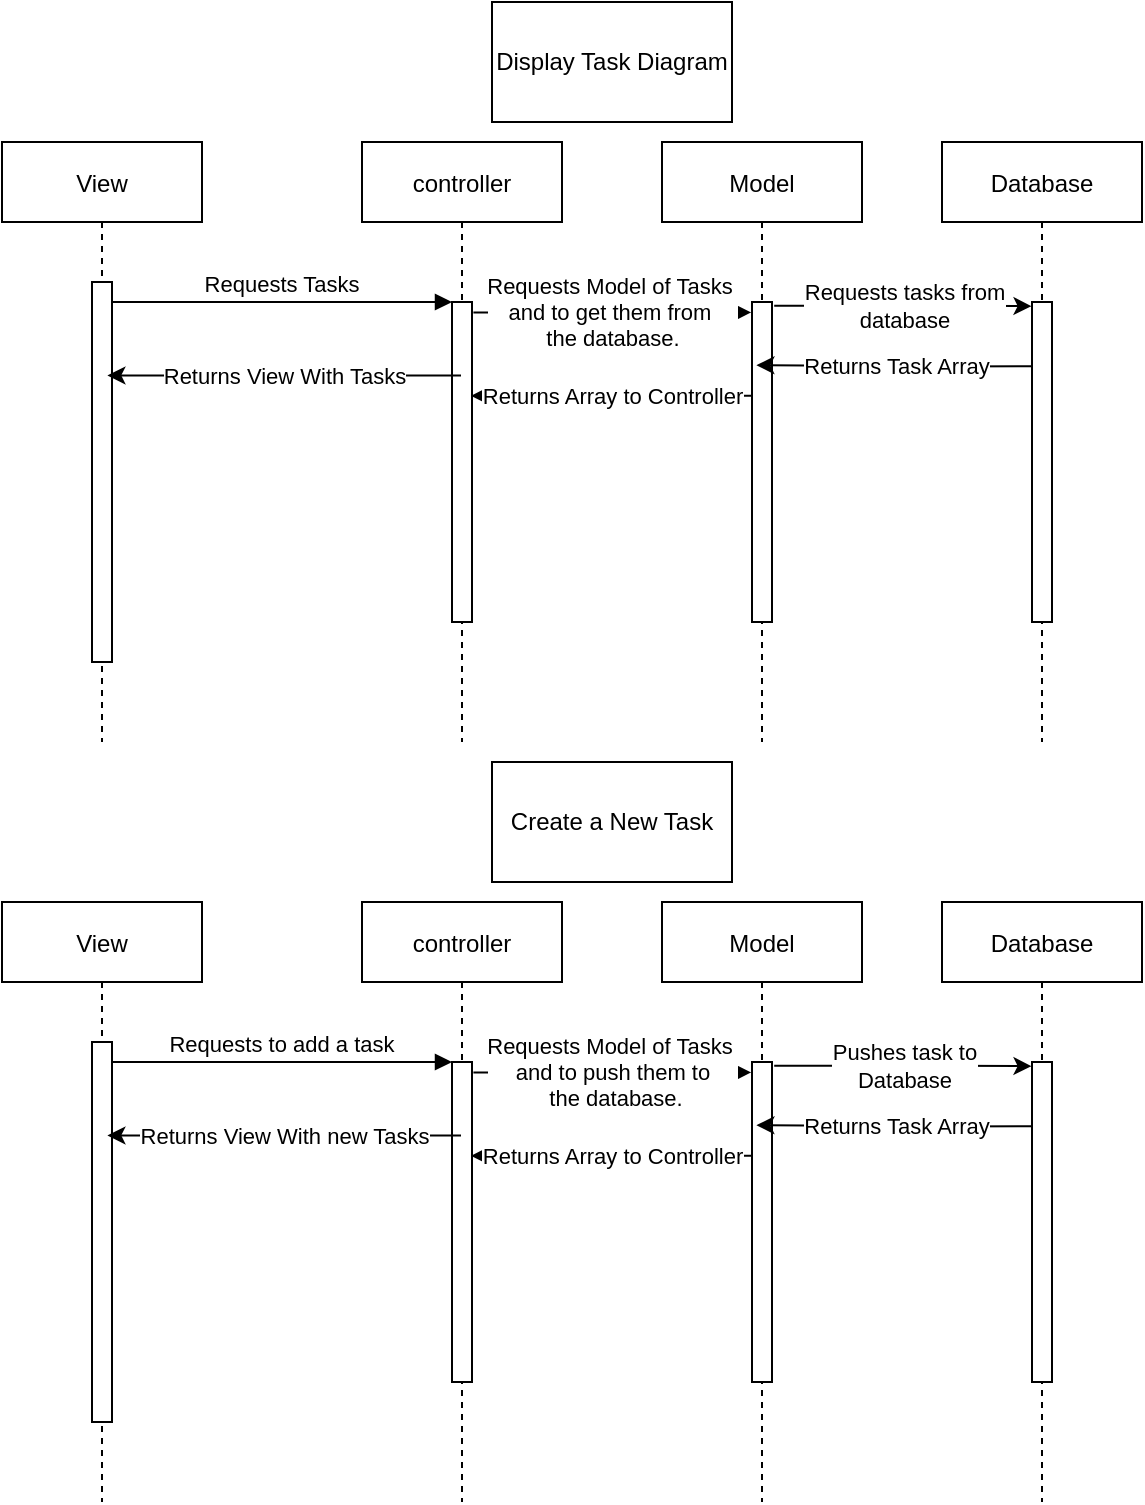 <mxfile version="16.6.5" type="device"><diagram id="kgpKYQtTHZ0yAKxKKP6v" name="Page-1"><mxGraphModel dx="731" dy="402" grid="1" gridSize="10" guides="1" tooltips="1" connect="1" arrows="1" fold="1" page="1" pageScale="1" pageWidth="850" pageHeight="1100" math="0" shadow="0"><root><mxCell id="0"/><mxCell id="1" parent="0"/><mxCell id="3nuBFxr9cyL0pnOWT2aG-1" value="View" style="shape=umlLifeline;perimeter=lifelinePerimeter;container=1;collapsible=0;recursiveResize=0;rounded=0;shadow=0;strokeWidth=1;" parent="1" vertex="1"><mxGeometry x="120" y="80" width="100" height="300" as="geometry"/></mxCell><mxCell id="3nuBFxr9cyL0pnOWT2aG-2" value="" style="points=[];perimeter=orthogonalPerimeter;rounded=0;shadow=0;strokeWidth=1;" parent="3nuBFxr9cyL0pnOWT2aG-1" vertex="1"><mxGeometry x="45" y="70" width="10" height="190" as="geometry"/></mxCell><mxCell id="3nuBFxr9cyL0pnOWT2aG-5" value="controller" style="shape=umlLifeline;perimeter=lifelinePerimeter;container=1;collapsible=0;recursiveResize=0;rounded=0;shadow=0;strokeWidth=1;" parent="1" vertex="1"><mxGeometry x="300" y="80" width="100" height="300" as="geometry"/></mxCell><mxCell id="3nuBFxr9cyL0pnOWT2aG-6" value="" style="points=[];perimeter=orthogonalPerimeter;rounded=0;shadow=0;strokeWidth=1;" parent="3nuBFxr9cyL0pnOWT2aG-5" vertex="1"><mxGeometry x="45" y="80" width="10" height="160" as="geometry"/></mxCell><mxCell id="3nuBFxr9cyL0pnOWT2aG-8" value="Requests Tasks" style="verticalAlign=bottom;endArrow=block;entryX=0;entryY=0;shadow=0;strokeWidth=1;" parent="1" source="3nuBFxr9cyL0pnOWT2aG-2" target="3nuBFxr9cyL0pnOWT2aG-6" edge="1"><mxGeometry relative="1" as="geometry"><mxPoint x="275" y="160" as="sourcePoint"/></mxGeometry></mxCell><mxCell id="xzB5h0XWfdrwJ-AU_8Bp-1" value="Model" style="shape=umlLifeline;perimeter=lifelinePerimeter;container=1;collapsible=0;recursiveResize=0;rounded=0;shadow=0;strokeWidth=1;" vertex="1" parent="1"><mxGeometry x="450" y="80" width="100" height="300" as="geometry"/></mxCell><mxCell id="xzB5h0XWfdrwJ-AU_8Bp-2" value="" style="points=[];perimeter=orthogonalPerimeter;rounded=0;shadow=0;strokeWidth=1;" vertex="1" parent="xzB5h0XWfdrwJ-AU_8Bp-1"><mxGeometry x="45" y="80" width="10" height="160" as="geometry"/></mxCell><mxCell id="xzB5h0XWfdrwJ-AU_8Bp-9" value="Returns Task Array" style="edgeStyle=orthogonalEdgeStyle;rounded=0;orthogonalLoop=1;jettySize=auto;html=1;entryX=0.472;entryY=0.372;entryDx=0;entryDy=0;entryPerimeter=0;exitX=0.232;exitY=0.201;exitDx=0;exitDy=0;exitPerimeter=0;" edge="1" parent="1" source="xzB5h0XWfdrwJ-AU_8Bp-4" target="xzB5h0XWfdrwJ-AU_8Bp-1"><mxGeometry relative="1" as="geometry"/></mxCell><mxCell id="xzB5h0XWfdrwJ-AU_8Bp-3" value="Database" style="shape=umlLifeline;perimeter=lifelinePerimeter;container=1;collapsible=0;recursiveResize=0;rounded=0;shadow=0;strokeWidth=1;" vertex="1" parent="1"><mxGeometry x="590" y="80" width="100" height="300" as="geometry"/></mxCell><mxCell id="xzB5h0XWfdrwJ-AU_8Bp-4" value="" style="points=[];perimeter=orthogonalPerimeter;rounded=0;shadow=0;strokeWidth=1;" vertex="1" parent="xzB5h0XWfdrwJ-AU_8Bp-3"><mxGeometry x="45" y="80" width="10" height="160" as="geometry"/></mxCell><mxCell id="xzB5h0XWfdrwJ-AU_8Bp-5" value="Display Task Diagram" style="rounded=0;whiteSpace=wrap;html=1;" vertex="1" parent="1"><mxGeometry x="365" y="10" width="120" height="60" as="geometry"/></mxCell><mxCell id="xzB5h0XWfdrwJ-AU_8Bp-6" value="Requests Model of Tasks&amp;nbsp;&lt;br&gt;and to get them from&amp;nbsp;&lt;br&gt;the database." style="edgeStyle=orthogonalEdgeStyle;rounded=0;orthogonalLoop=1;jettySize=auto;html=1;entryX=0.446;entryY=0.284;entryDx=0;entryDy=0;entryPerimeter=0;exitX=0.557;exitY=0.284;exitDx=0;exitDy=0;exitPerimeter=0;" edge="1" parent="1" source="3nuBFxr9cyL0pnOWT2aG-5" target="xzB5h0XWfdrwJ-AU_8Bp-1"><mxGeometry relative="1" as="geometry"/></mxCell><mxCell id="xzB5h0XWfdrwJ-AU_8Bp-8" value="Requests tasks from&lt;br&gt;database" style="edgeStyle=orthogonalEdgeStyle;rounded=0;orthogonalLoop=1;jettySize=auto;html=1;entryX=-0.024;entryY=0.013;entryDx=0;entryDy=0;entryPerimeter=0;exitX=0.561;exitY=0.273;exitDx=0;exitDy=0;exitPerimeter=0;" edge="1" parent="1" source="xzB5h0XWfdrwJ-AU_8Bp-1" target="xzB5h0XWfdrwJ-AU_8Bp-4"><mxGeometry relative="1" as="geometry"/></mxCell><mxCell id="xzB5h0XWfdrwJ-AU_8Bp-10" value="Returns Array to Controller" style="edgeStyle=orthogonalEdgeStyle;rounded=0;orthogonalLoop=1;jettySize=auto;html=1;entryX=0.544;entryY=0.423;entryDx=0;entryDy=0;entryPerimeter=0;exitX=0.452;exitY=0.423;exitDx=0;exitDy=0;exitPerimeter=0;" edge="1" parent="1" source="xzB5h0XWfdrwJ-AU_8Bp-1" target="3nuBFxr9cyL0pnOWT2aG-5"><mxGeometry relative="1" as="geometry"/></mxCell><mxCell id="xzB5h0XWfdrwJ-AU_8Bp-11" value="Returns View With Tasks" style="edgeStyle=orthogonalEdgeStyle;rounded=0;orthogonalLoop=1;jettySize=auto;html=1;entryX=0.527;entryY=0.389;entryDx=0;entryDy=0;entryPerimeter=0;" edge="1" parent="1" source="3nuBFxr9cyL0pnOWT2aG-5" target="3nuBFxr9cyL0pnOWT2aG-1"><mxGeometry relative="1" as="geometry"><mxPoint x="330" y="220" as="sourcePoint"/><Array as="points"><mxPoint x="310" y="197"/><mxPoint x="310" y="197"/></Array></mxGeometry></mxCell><mxCell id="xzB5h0XWfdrwJ-AU_8Bp-12" value="View" style="shape=umlLifeline;perimeter=lifelinePerimeter;container=1;collapsible=0;recursiveResize=0;rounded=0;shadow=0;strokeWidth=1;" vertex="1" parent="1"><mxGeometry x="120" y="460" width="100" height="300" as="geometry"/></mxCell><mxCell id="xzB5h0XWfdrwJ-AU_8Bp-13" value="" style="points=[];perimeter=orthogonalPerimeter;rounded=0;shadow=0;strokeWidth=1;" vertex="1" parent="xzB5h0XWfdrwJ-AU_8Bp-12"><mxGeometry x="45" y="70" width="10" height="190" as="geometry"/></mxCell><mxCell id="xzB5h0XWfdrwJ-AU_8Bp-14" value="controller" style="shape=umlLifeline;perimeter=lifelinePerimeter;container=1;collapsible=0;recursiveResize=0;rounded=0;shadow=0;strokeWidth=1;" vertex="1" parent="1"><mxGeometry x="300" y="460" width="100" height="300" as="geometry"/></mxCell><mxCell id="xzB5h0XWfdrwJ-AU_8Bp-15" value="" style="points=[];perimeter=orthogonalPerimeter;rounded=0;shadow=0;strokeWidth=1;" vertex="1" parent="xzB5h0XWfdrwJ-AU_8Bp-14"><mxGeometry x="45" y="80" width="10" height="160" as="geometry"/></mxCell><mxCell id="xzB5h0XWfdrwJ-AU_8Bp-16" value="Requests to add a task" style="verticalAlign=bottom;endArrow=block;entryX=0;entryY=0;shadow=0;strokeWidth=1;" edge="1" parent="1" source="xzB5h0XWfdrwJ-AU_8Bp-13" target="xzB5h0XWfdrwJ-AU_8Bp-15"><mxGeometry relative="1" as="geometry"><mxPoint x="275" y="540" as="sourcePoint"/></mxGeometry></mxCell><mxCell id="xzB5h0XWfdrwJ-AU_8Bp-17" value="Model" style="shape=umlLifeline;perimeter=lifelinePerimeter;container=1;collapsible=0;recursiveResize=0;rounded=0;shadow=0;strokeWidth=1;" vertex="1" parent="1"><mxGeometry x="450" y="460" width="100" height="300" as="geometry"/></mxCell><mxCell id="xzB5h0XWfdrwJ-AU_8Bp-18" value="" style="points=[];perimeter=orthogonalPerimeter;rounded=0;shadow=0;strokeWidth=1;" vertex="1" parent="xzB5h0XWfdrwJ-AU_8Bp-17"><mxGeometry x="45" y="80" width="10" height="160" as="geometry"/></mxCell><mxCell id="xzB5h0XWfdrwJ-AU_8Bp-19" value="Returns Task Array" style="edgeStyle=orthogonalEdgeStyle;rounded=0;orthogonalLoop=1;jettySize=auto;html=1;entryX=0.472;entryY=0.372;entryDx=0;entryDy=0;entryPerimeter=0;exitX=0.232;exitY=0.201;exitDx=0;exitDy=0;exitPerimeter=0;" edge="1" parent="1" source="xzB5h0XWfdrwJ-AU_8Bp-21" target="xzB5h0XWfdrwJ-AU_8Bp-17"><mxGeometry relative="1" as="geometry"/></mxCell><mxCell id="xzB5h0XWfdrwJ-AU_8Bp-20" value="Database" style="shape=umlLifeline;perimeter=lifelinePerimeter;container=1;collapsible=0;recursiveResize=0;rounded=0;shadow=0;strokeWidth=1;" vertex="1" parent="1"><mxGeometry x="590" y="460" width="100" height="300" as="geometry"/></mxCell><mxCell id="xzB5h0XWfdrwJ-AU_8Bp-21" value="" style="points=[];perimeter=orthogonalPerimeter;rounded=0;shadow=0;strokeWidth=1;" vertex="1" parent="xzB5h0XWfdrwJ-AU_8Bp-20"><mxGeometry x="45" y="80" width="10" height="160" as="geometry"/></mxCell><mxCell id="xzB5h0XWfdrwJ-AU_8Bp-22" value="Requests Model of Tasks&amp;nbsp;&lt;br&gt;and to push them to&lt;br&gt;&amp;nbsp;the database." style="edgeStyle=orthogonalEdgeStyle;rounded=0;orthogonalLoop=1;jettySize=auto;html=1;entryX=0.446;entryY=0.284;entryDx=0;entryDy=0;entryPerimeter=0;exitX=0.557;exitY=0.284;exitDx=0;exitDy=0;exitPerimeter=0;" edge="1" parent="1" source="xzB5h0XWfdrwJ-AU_8Bp-14" target="xzB5h0XWfdrwJ-AU_8Bp-17"><mxGeometry relative="1" as="geometry"/></mxCell><mxCell id="xzB5h0XWfdrwJ-AU_8Bp-23" value="Pushes task to&lt;br&gt;Database" style="edgeStyle=orthogonalEdgeStyle;rounded=0;orthogonalLoop=1;jettySize=auto;html=1;entryX=-0.024;entryY=0.013;entryDx=0;entryDy=0;entryPerimeter=0;exitX=0.561;exitY=0.273;exitDx=0;exitDy=0;exitPerimeter=0;" edge="1" parent="1" source="xzB5h0XWfdrwJ-AU_8Bp-17" target="xzB5h0XWfdrwJ-AU_8Bp-21"><mxGeometry relative="1" as="geometry"/></mxCell><mxCell id="xzB5h0XWfdrwJ-AU_8Bp-24" value="Returns Array to Controller" style="edgeStyle=orthogonalEdgeStyle;rounded=0;orthogonalLoop=1;jettySize=auto;html=1;entryX=0.544;entryY=0.423;entryDx=0;entryDy=0;entryPerimeter=0;exitX=0.452;exitY=0.423;exitDx=0;exitDy=0;exitPerimeter=0;" edge="1" parent="1" source="xzB5h0XWfdrwJ-AU_8Bp-17" target="xzB5h0XWfdrwJ-AU_8Bp-14"><mxGeometry relative="1" as="geometry"/></mxCell><mxCell id="xzB5h0XWfdrwJ-AU_8Bp-25" value="Returns View With new Tasks" style="edgeStyle=orthogonalEdgeStyle;rounded=0;orthogonalLoop=1;jettySize=auto;html=1;entryX=0.527;entryY=0.389;entryDx=0;entryDy=0;entryPerimeter=0;" edge="1" parent="1" source="xzB5h0XWfdrwJ-AU_8Bp-14" target="xzB5h0XWfdrwJ-AU_8Bp-12"><mxGeometry relative="1" as="geometry"><mxPoint x="330" y="600" as="sourcePoint"/><Array as="points"><mxPoint x="310" y="577"/><mxPoint x="310" y="577"/></Array></mxGeometry></mxCell><mxCell id="xzB5h0XWfdrwJ-AU_8Bp-26" value="Create a New Task" style="rounded=0;whiteSpace=wrap;html=1;" vertex="1" parent="1"><mxGeometry x="365" y="390" width="120" height="60" as="geometry"/></mxCell></root></mxGraphModel></diagram></mxfile>